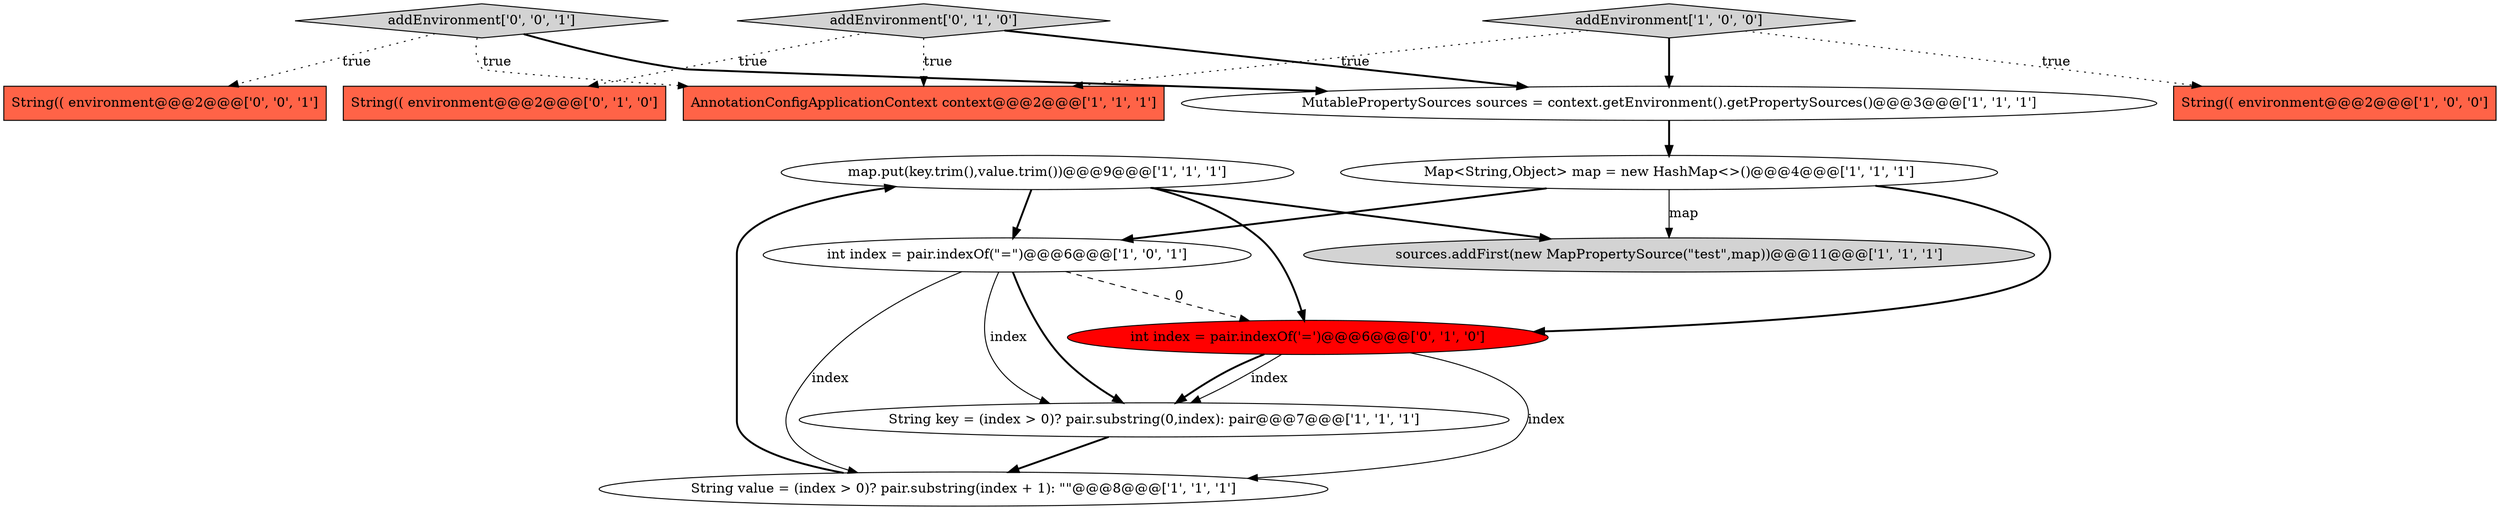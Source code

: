 digraph {
4 [style = filled, label = "map.put(key.trim(),value.trim())@@@9@@@['1', '1', '1']", fillcolor = white, shape = ellipse image = "AAA0AAABBB1BBB"];
1 [style = filled, label = "sources.addFirst(new MapPropertySource(\"test\",map))@@@11@@@['1', '1', '1']", fillcolor = lightgray, shape = ellipse image = "AAA0AAABBB1BBB"];
8 [style = filled, label = "String key = (index > 0)? pair.substring(0,index): pair@@@7@@@['1', '1', '1']", fillcolor = white, shape = ellipse image = "AAA0AAABBB1BBB"];
7 [style = filled, label = "AnnotationConfigApplicationContext context@@@2@@@['1', '1', '1']", fillcolor = tomato, shape = box image = "AAA0AAABBB1BBB"];
6 [style = filled, label = "int index = pair.indexOf(\"=\")@@@6@@@['1', '0', '1']", fillcolor = white, shape = ellipse image = "AAA0AAABBB1BBB"];
14 [style = filled, label = "addEnvironment['0', '0', '1']", fillcolor = lightgray, shape = diamond image = "AAA0AAABBB3BBB"];
10 [style = filled, label = "addEnvironment['0', '1', '0']", fillcolor = lightgray, shape = diamond image = "AAA0AAABBB2BBB"];
0 [style = filled, label = "String value = (index > 0)? pair.substring(index + 1): \"\"@@@8@@@['1', '1', '1']", fillcolor = white, shape = ellipse image = "AAA0AAABBB1BBB"];
11 [style = filled, label = "String(( environment@@@2@@@['0', '1', '0']", fillcolor = tomato, shape = box image = "AAA0AAABBB2BBB"];
13 [style = filled, label = "String(( environment@@@2@@@['0', '0', '1']", fillcolor = tomato, shape = box image = "AAA0AAABBB3BBB"];
3 [style = filled, label = "MutablePropertySources sources = context.getEnvironment().getPropertySources()@@@3@@@['1', '1', '1']", fillcolor = white, shape = ellipse image = "AAA0AAABBB1BBB"];
5 [style = filled, label = "addEnvironment['1', '0', '0']", fillcolor = lightgray, shape = diamond image = "AAA0AAABBB1BBB"];
2 [style = filled, label = "String(( environment@@@2@@@['1', '0', '0']", fillcolor = tomato, shape = box image = "AAA0AAABBB1BBB"];
12 [style = filled, label = "int index = pair.indexOf('=')@@@6@@@['0', '1', '0']", fillcolor = red, shape = ellipse image = "AAA1AAABBB2BBB"];
9 [style = filled, label = "Map<String,Object> map = new HashMap<>()@@@4@@@['1', '1', '1']", fillcolor = white, shape = ellipse image = "AAA0AAABBB1BBB"];
5->3 [style = bold, label=""];
14->3 [style = bold, label=""];
6->8 [style = solid, label="index"];
4->6 [style = bold, label=""];
6->0 [style = solid, label="index"];
10->3 [style = bold, label=""];
14->13 [style = dotted, label="true"];
9->6 [style = bold, label=""];
6->12 [style = dashed, label="0"];
8->0 [style = bold, label=""];
3->9 [style = bold, label=""];
10->11 [style = dotted, label="true"];
0->4 [style = bold, label=""];
5->7 [style = dotted, label="true"];
12->8 [style = bold, label=""];
6->8 [style = bold, label=""];
14->7 [style = dotted, label="true"];
9->1 [style = solid, label="map"];
4->12 [style = bold, label=""];
4->1 [style = bold, label=""];
9->12 [style = bold, label=""];
10->7 [style = dotted, label="true"];
12->0 [style = solid, label="index"];
5->2 [style = dotted, label="true"];
12->8 [style = solid, label="index"];
}
